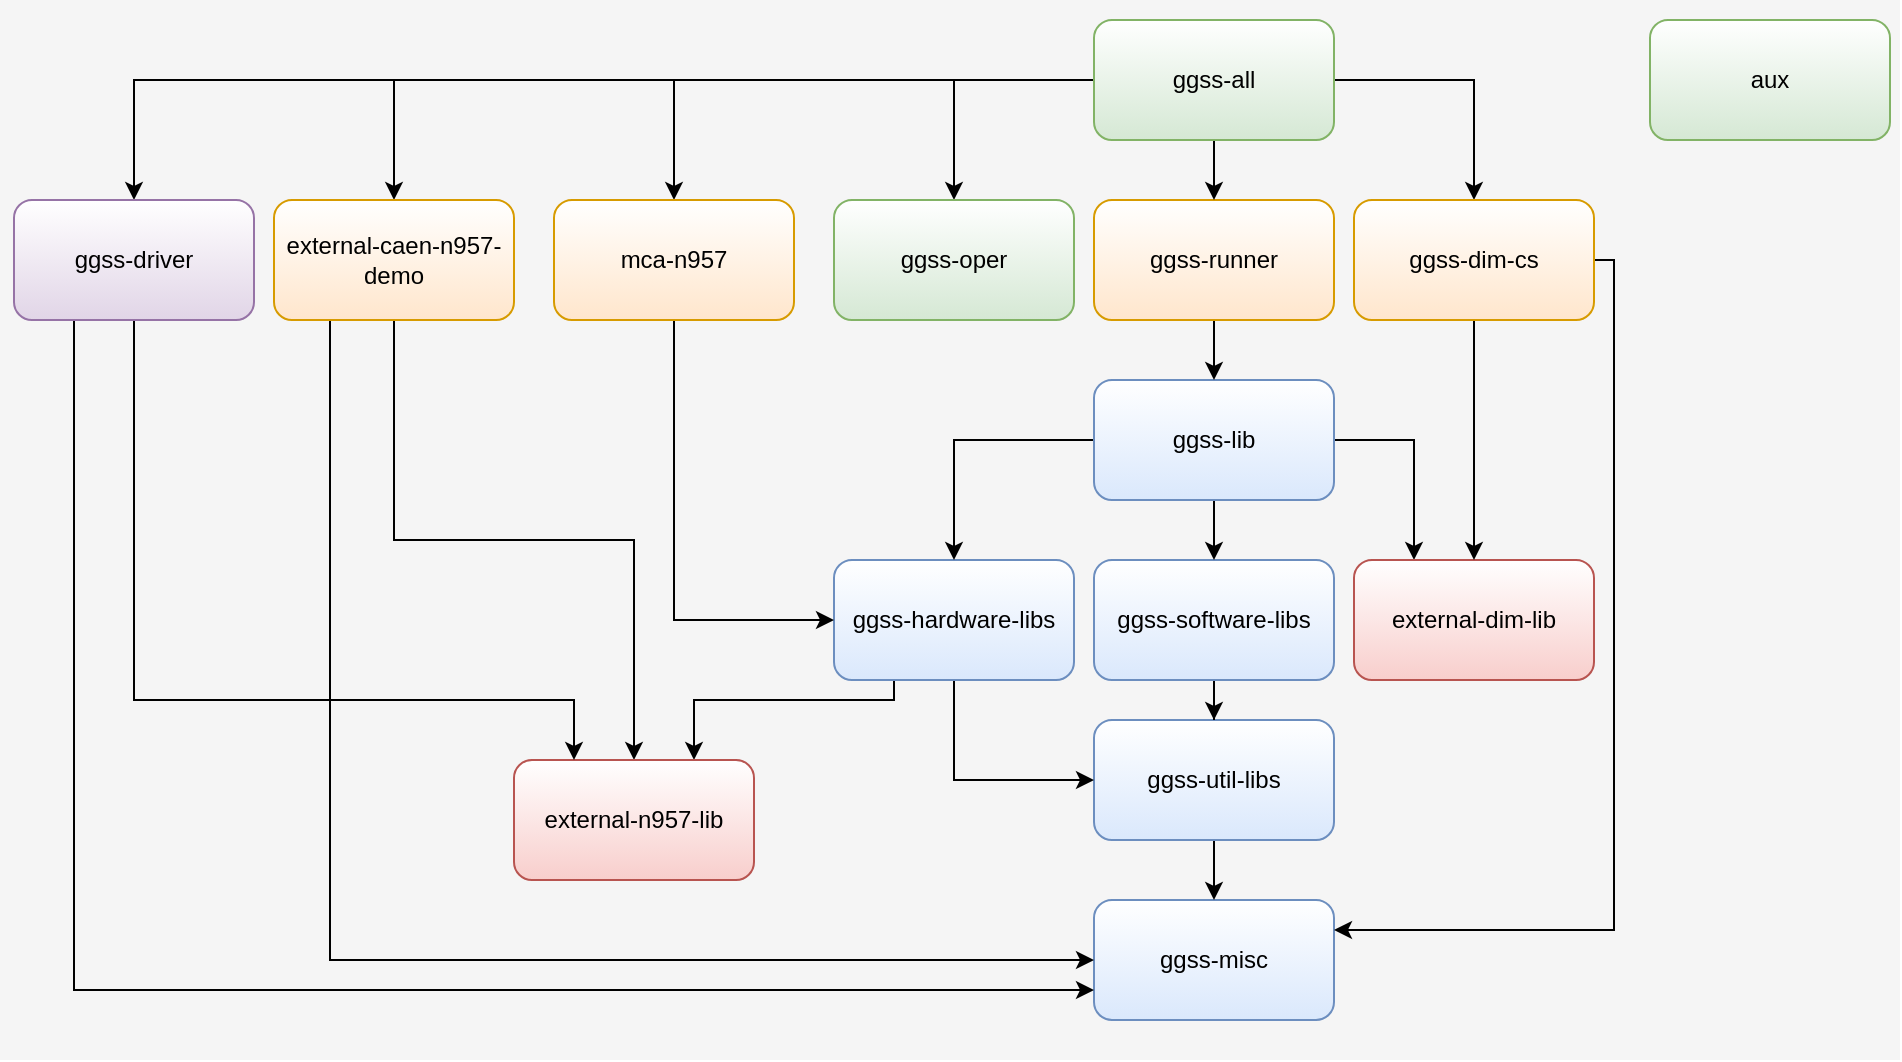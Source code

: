 <mxfile version="12.4.2" type="device" pages="1"><diagram id="0fJkPdzoOga_ydiJf5eD" name="Page-1"><mxGraphModel dx="1422" dy="791" grid="1" gridSize="10" guides="1" tooltips="1" connect="1" arrows="1" fold="1" page="1" pageScale="1" pageWidth="952" pageHeight="532" math="0" shadow="0"><root><mxCell id="0"/><mxCell id="1" parent="0"/><mxCell id="HbQzMOHaN1urKUngbZKa-41" value="" style="rounded=0;whiteSpace=wrap;html=1;fillColor=#f5f5f5;strokeColor=none;fontColor=#333333;" vertex="1" parent="1"><mxGeometry width="950" height="530" as="geometry"/></mxCell><mxCell id="HbQzMOHaN1urKUngbZKa-2" value="ggss-misc" style="rounded=1;whiteSpace=wrap;html=1;fillColor=#dae8fc;strokeColor=#6c8ebf;gradientColor=#ffffff;gradientDirection=north;" vertex="1" parent="1"><mxGeometry x="547" y="450" width="120" height="60" as="geometry"/></mxCell><mxCell id="HbQzMOHaN1urKUngbZKa-59" style="edgeStyle=orthogonalEdgeStyle;rounded=0;orthogonalLoop=1;jettySize=auto;html=1;entryX=0.5;entryY=0;entryDx=0;entryDy=0;" edge="1" parent="1" source="HbQzMOHaN1urKUngbZKa-3" target="HbQzMOHaN1urKUngbZKa-2"><mxGeometry relative="1" as="geometry"/></mxCell><mxCell id="HbQzMOHaN1urKUngbZKa-3" value="ggss-util-libs" style="rounded=1;whiteSpace=wrap;html=1;fillColor=#dae8fc;strokeColor=#6c8ebf;gradientColor=#ffffff;gradientDirection=north;" vertex="1" parent="1"><mxGeometry x="547" y="360" width="120" height="60" as="geometry"/></mxCell><mxCell id="HbQzMOHaN1urKUngbZKa-70" style="edgeStyle=orthogonalEdgeStyle;rounded=0;orthogonalLoop=1;jettySize=auto;html=1;exitX=0.5;exitY=1;exitDx=0;exitDy=0;entryX=0;entryY=0.5;entryDx=0;entryDy=0;" edge="1" parent="1" source="HbQzMOHaN1urKUngbZKa-4" target="HbQzMOHaN1urKUngbZKa-3"><mxGeometry relative="1" as="geometry"/></mxCell><mxCell id="HbQzMOHaN1urKUngbZKa-87" style="edgeStyle=orthogonalEdgeStyle;rounded=0;orthogonalLoop=1;jettySize=auto;html=1;exitX=0.25;exitY=1;exitDx=0;exitDy=0;entryX=0.75;entryY=0;entryDx=0;entryDy=0;" edge="1" parent="1" source="HbQzMOHaN1urKUngbZKa-4" target="HbQzMOHaN1urKUngbZKa-11"><mxGeometry relative="1" as="geometry"><Array as="points"><mxPoint x="447" y="350"/><mxPoint x="347" y="350"/></Array></mxGeometry></mxCell><mxCell id="HbQzMOHaN1urKUngbZKa-4" value="ggss-hardware-libs" style="rounded=1;whiteSpace=wrap;html=1;fillColor=#dae8fc;strokeColor=#6c8ebf;gradientColor=#ffffff;gradientDirection=north;" vertex="1" parent="1"><mxGeometry x="417" y="280" width="120" height="60" as="geometry"/></mxCell><mxCell id="HbQzMOHaN1urKUngbZKa-78" style="edgeStyle=orthogonalEdgeStyle;rounded=0;orthogonalLoop=1;jettySize=auto;html=1;" edge="1" parent="1" source="HbQzMOHaN1urKUngbZKa-5" target="HbQzMOHaN1urKUngbZKa-3"><mxGeometry relative="1" as="geometry"/></mxCell><mxCell id="HbQzMOHaN1urKUngbZKa-5" value="ggss-software-libs" style="rounded=1;whiteSpace=wrap;html=1;fillColor=#dae8fc;strokeColor=#6c8ebf;gradientColor=#ffffff;gradientDirection=north;" vertex="1" parent="1"><mxGeometry x="547" y="280" width="120" height="60" as="geometry"/></mxCell><mxCell id="HbQzMOHaN1urKUngbZKa-54" style="edgeStyle=orthogonalEdgeStyle;rounded=0;orthogonalLoop=1;jettySize=auto;html=1;" edge="1" parent="1" source="HbQzMOHaN1urKUngbZKa-6" target="HbQzMOHaN1urKUngbZKa-4"><mxGeometry relative="1" as="geometry"/></mxCell><mxCell id="HbQzMOHaN1urKUngbZKa-79" style="edgeStyle=orthogonalEdgeStyle;rounded=0;orthogonalLoop=1;jettySize=auto;html=1;entryX=0.5;entryY=0;entryDx=0;entryDy=0;" edge="1" parent="1" source="HbQzMOHaN1urKUngbZKa-6" target="HbQzMOHaN1urKUngbZKa-5"><mxGeometry relative="1" as="geometry"/></mxCell><mxCell id="HbQzMOHaN1urKUngbZKa-80" style="edgeStyle=orthogonalEdgeStyle;rounded=0;orthogonalLoop=1;jettySize=auto;html=1;entryX=0.25;entryY=0;entryDx=0;entryDy=0;" edge="1" parent="1" source="HbQzMOHaN1urKUngbZKa-6" target="HbQzMOHaN1urKUngbZKa-14"><mxGeometry relative="1" as="geometry"/></mxCell><mxCell id="HbQzMOHaN1urKUngbZKa-6" value="ggss-lib" style="rounded=1;whiteSpace=wrap;html=1;fillColor=#dae8fc;strokeColor=#6c8ebf;gradientColor=#ffffff;gradientDirection=north;" vertex="1" parent="1"><mxGeometry x="547" y="190" width="120" height="60" as="geometry"/></mxCell><mxCell id="HbQzMOHaN1urKUngbZKa-53" style="edgeStyle=orthogonalEdgeStyle;rounded=0;orthogonalLoop=1;jettySize=auto;html=1;" edge="1" parent="1" source="HbQzMOHaN1urKUngbZKa-7" target="HbQzMOHaN1urKUngbZKa-6"><mxGeometry relative="1" as="geometry"/></mxCell><mxCell id="HbQzMOHaN1urKUngbZKa-7" value="ggss-runner" style="rounded=1;whiteSpace=wrap;html=1;fillColor=#ffe6cc;strokeColor=#d79b00;gradientColor=#ffffff;gradientDirection=north;" vertex="1" parent="1"><mxGeometry x="547" y="100" width="120" height="60" as="geometry"/></mxCell><mxCell id="HbQzMOHaN1urKUngbZKa-48" style="edgeStyle=orthogonalEdgeStyle;rounded=0;orthogonalLoop=1;jettySize=auto;html=1;" edge="1" parent="1" source="HbQzMOHaN1urKUngbZKa-8" target="HbQzMOHaN1urKUngbZKa-7"><mxGeometry relative="1" as="geometry"/></mxCell><mxCell id="HbQzMOHaN1urKUngbZKa-49" style="edgeStyle=orthogonalEdgeStyle;rounded=0;orthogonalLoop=1;jettySize=auto;html=1;" edge="1" parent="1" source="HbQzMOHaN1urKUngbZKa-8" target="HbQzMOHaN1urKUngbZKa-9"><mxGeometry relative="1" as="geometry"/></mxCell><mxCell id="HbQzMOHaN1urKUngbZKa-51" style="edgeStyle=orthogonalEdgeStyle;rounded=0;orthogonalLoop=1;jettySize=auto;html=1;" edge="1" parent="1" source="HbQzMOHaN1urKUngbZKa-8" target="HbQzMOHaN1urKUngbZKa-12"><mxGeometry relative="1" as="geometry"/></mxCell><mxCell id="HbQzMOHaN1urKUngbZKa-52" style="edgeStyle=orthogonalEdgeStyle;rounded=0;orthogonalLoop=1;jettySize=auto;html=1;" edge="1" parent="1" source="HbQzMOHaN1urKUngbZKa-8" target="HbQzMOHaN1urKUngbZKa-13"><mxGeometry relative="1" as="geometry"/></mxCell><mxCell id="HbQzMOHaN1urKUngbZKa-84" style="edgeStyle=orthogonalEdgeStyle;rounded=0;orthogonalLoop=1;jettySize=auto;html=1;entryX=0.5;entryY=0;entryDx=0;entryDy=0;" edge="1" parent="1" source="HbQzMOHaN1urKUngbZKa-8" target="HbQzMOHaN1urKUngbZKa-10"><mxGeometry relative="1" as="geometry"/></mxCell><mxCell id="HbQzMOHaN1urKUngbZKa-85" style="edgeStyle=orthogonalEdgeStyle;rounded=0;orthogonalLoop=1;jettySize=auto;html=1;" edge="1" parent="1" source="HbQzMOHaN1urKUngbZKa-8" target="HbQzMOHaN1urKUngbZKa-17"><mxGeometry relative="1" as="geometry"/></mxCell><mxCell id="HbQzMOHaN1urKUngbZKa-8" value="ggss-all" style="rounded=1;whiteSpace=wrap;html=1;fillColor=#d5e8d4;strokeColor=#82b366;gradientColor=#ffffff;gradientDirection=north;" vertex="1" parent="1"><mxGeometry x="547" y="10" width="120" height="60" as="geometry"/></mxCell><mxCell id="HbQzMOHaN1urKUngbZKa-9" value="ggss-oper" style="rounded=1;whiteSpace=wrap;html=1;fillColor=#d5e8d4;strokeColor=#82b366;gradientColor=#ffffff;gradientDirection=north;" vertex="1" parent="1"><mxGeometry x="417" y="100" width="120" height="60" as="geometry"/></mxCell><mxCell id="HbQzMOHaN1urKUngbZKa-88" style="edgeStyle=orthogonalEdgeStyle;rounded=0;orthogonalLoop=1;jettySize=auto;html=1;entryX=0.5;entryY=0;entryDx=0;entryDy=0;" edge="1" parent="1" source="HbQzMOHaN1urKUngbZKa-10" target="HbQzMOHaN1urKUngbZKa-11"><mxGeometry relative="1" as="geometry"/></mxCell><mxCell id="HbQzMOHaN1urKUngbZKa-91" style="edgeStyle=orthogonalEdgeStyle;rounded=0;orthogonalLoop=1;jettySize=auto;html=1;entryX=0;entryY=0.5;entryDx=0;entryDy=0;" edge="1" parent="1" source="HbQzMOHaN1urKUngbZKa-10" target="HbQzMOHaN1urKUngbZKa-2"><mxGeometry relative="1" as="geometry"><Array as="points"><mxPoint x="165" y="480"/></Array></mxGeometry></mxCell><mxCell id="HbQzMOHaN1urKUngbZKa-10" value="external-caen-n957-demo" style="rounded=1;whiteSpace=wrap;html=1;fillColor=#ffe6cc;strokeColor=#d79b00;gradientColor=#ffffff;gradientDirection=north;" vertex="1" parent="1"><mxGeometry x="137" y="100" width="120" height="60" as="geometry"/></mxCell><mxCell id="HbQzMOHaN1urKUngbZKa-11" value="external-n957-lib" style="rounded=1;whiteSpace=wrap;html=1;fillColor=#f8cecc;strokeColor=#b85450;gradientColor=#ffffff;gradientDirection=north;" vertex="1" parent="1"><mxGeometry x="257" y="380" width="120" height="60" as="geometry"/></mxCell><mxCell id="HbQzMOHaN1urKUngbZKa-66" style="edgeStyle=orthogonalEdgeStyle;rounded=0;orthogonalLoop=1;jettySize=auto;html=1;entryX=0;entryY=0.5;entryDx=0;entryDy=0;" edge="1" parent="1" source="HbQzMOHaN1urKUngbZKa-12" target="HbQzMOHaN1urKUngbZKa-4"><mxGeometry relative="1" as="geometry"><mxPoint x="337" y="310" as="targetPoint"/><Array as="points"><mxPoint x="337" y="310"/></Array></mxGeometry></mxCell><mxCell id="HbQzMOHaN1urKUngbZKa-12" value="mca-n957" style="rounded=1;whiteSpace=wrap;html=1;fillColor=#ffe6cc;strokeColor=#d79b00;gradientColor=#ffffff;gradientDirection=north;" vertex="1" parent="1"><mxGeometry x="277" y="100" width="120" height="60" as="geometry"/></mxCell><mxCell id="HbQzMOHaN1urKUngbZKa-14" value="external-dim-lib" style="rounded=1;whiteSpace=wrap;html=1;fillColor=#f8cecc;strokeColor=#b85450;gradientColor=#ffffff;gradientDirection=north;" vertex="1" parent="1"><mxGeometry x="677" y="280" width="120" height="60" as="geometry"/></mxCell><mxCell id="HbQzMOHaN1urKUngbZKa-15" value="aux" style="rounded=1;whiteSpace=wrap;html=1;fillColor=#d5e8d4;strokeColor=#82b366;gradientColor=#ffffff;gradientDirection=north;" vertex="1" parent="1"><mxGeometry x="825" y="10" width="120" height="60" as="geometry"/></mxCell><mxCell id="HbQzMOHaN1urKUngbZKa-89" style="edgeStyle=orthogonalEdgeStyle;rounded=0;orthogonalLoop=1;jettySize=auto;html=1;entryX=0.25;entryY=0;entryDx=0;entryDy=0;" edge="1" parent="1" source="HbQzMOHaN1urKUngbZKa-17" target="HbQzMOHaN1urKUngbZKa-11"><mxGeometry relative="1" as="geometry"><Array as="points"><mxPoint x="67" y="350"/><mxPoint x="287" y="350"/></Array></mxGeometry></mxCell><mxCell id="HbQzMOHaN1urKUngbZKa-90" style="edgeStyle=orthogonalEdgeStyle;rounded=0;orthogonalLoop=1;jettySize=auto;html=1;exitX=0.25;exitY=1;exitDx=0;exitDy=0;entryX=0;entryY=0.75;entryDx=0;entryDy=0;" edge="1" parent="1" source="HbQzMOHaN1urKUngbZKa-17" target="HbQzMOHaN1urKUngbZKa-2"><mxGeometry relative="1" as="geometry"><Array as="points"><mxPoint x="37" y="495"/></Array></mxGeometry></mxCell><mxCell id="HbQzMOHaN1urKUngbZKa-17" value="ggss-driver" style="rounded=1;whiteSpace=wrap;html=1;fillColor=#e1d5e7;strokeColor=#9673a6;gradientColor=#ffffff;gradientDirection=north;" vertex="1" parent="1"><mxGeometry x="7" y="100" width="120" height="60" as="geometry"/></mxCell><mxCell id="HbQzMOHaN1urKUngbZKa-64" style="edgeStyle=orthogonalEdgeStyle;rounded=0;orthogonalLoop=1;jettySize=auto;html=1;" edge="1" parent="1" source="HbQzMOHaN1urKUngbZKa-13" target="HbQzMOHaN1urKUngbZKa-14"><mxGeometry relative="1" as="geometry"><Array as="points"><mxPoint x="737" y="270"/><mxPoint x="737" y="270"/></Array></mxGeometry></mxCell><mxCell id="HbQzMOHaN1urKUngbZKa-74" style="edgeStyle=orthogonalEdgeStyle;rounded=0;orthogonalLoop=1;jettySize=auto;html=1;entryX=1;entryY=0.25;entryDx=0;entryDy=0;" edge="1" parent="1" source="HbQzMOHaN1urKUngbZKa-13" target="HbQzMOHaN1urKUngbZKa-2"><mxGeometry relative="1" as="geometry"><Array as="points"><mxPoint x="807" y="130"/><mxPoint x="807" y="465"/></Array></mxGeometry></mxCell><mxCell id="HbQzMOHaN1urKUngbZKa-13" value="ggss-dim-cs" style="rounded=1;whiteSpace=wrap;html=1;fillColor=#ffe6cc;strokeColor=#d79b00;gradientColor=#ffffff;gradientDirection=north;" vertex="1" parent="1"><mxGeometry x="677" y="100" width="120" height="60" as="geometry"/></mxCell></root></mxGraphModel></diagram></mxfile>